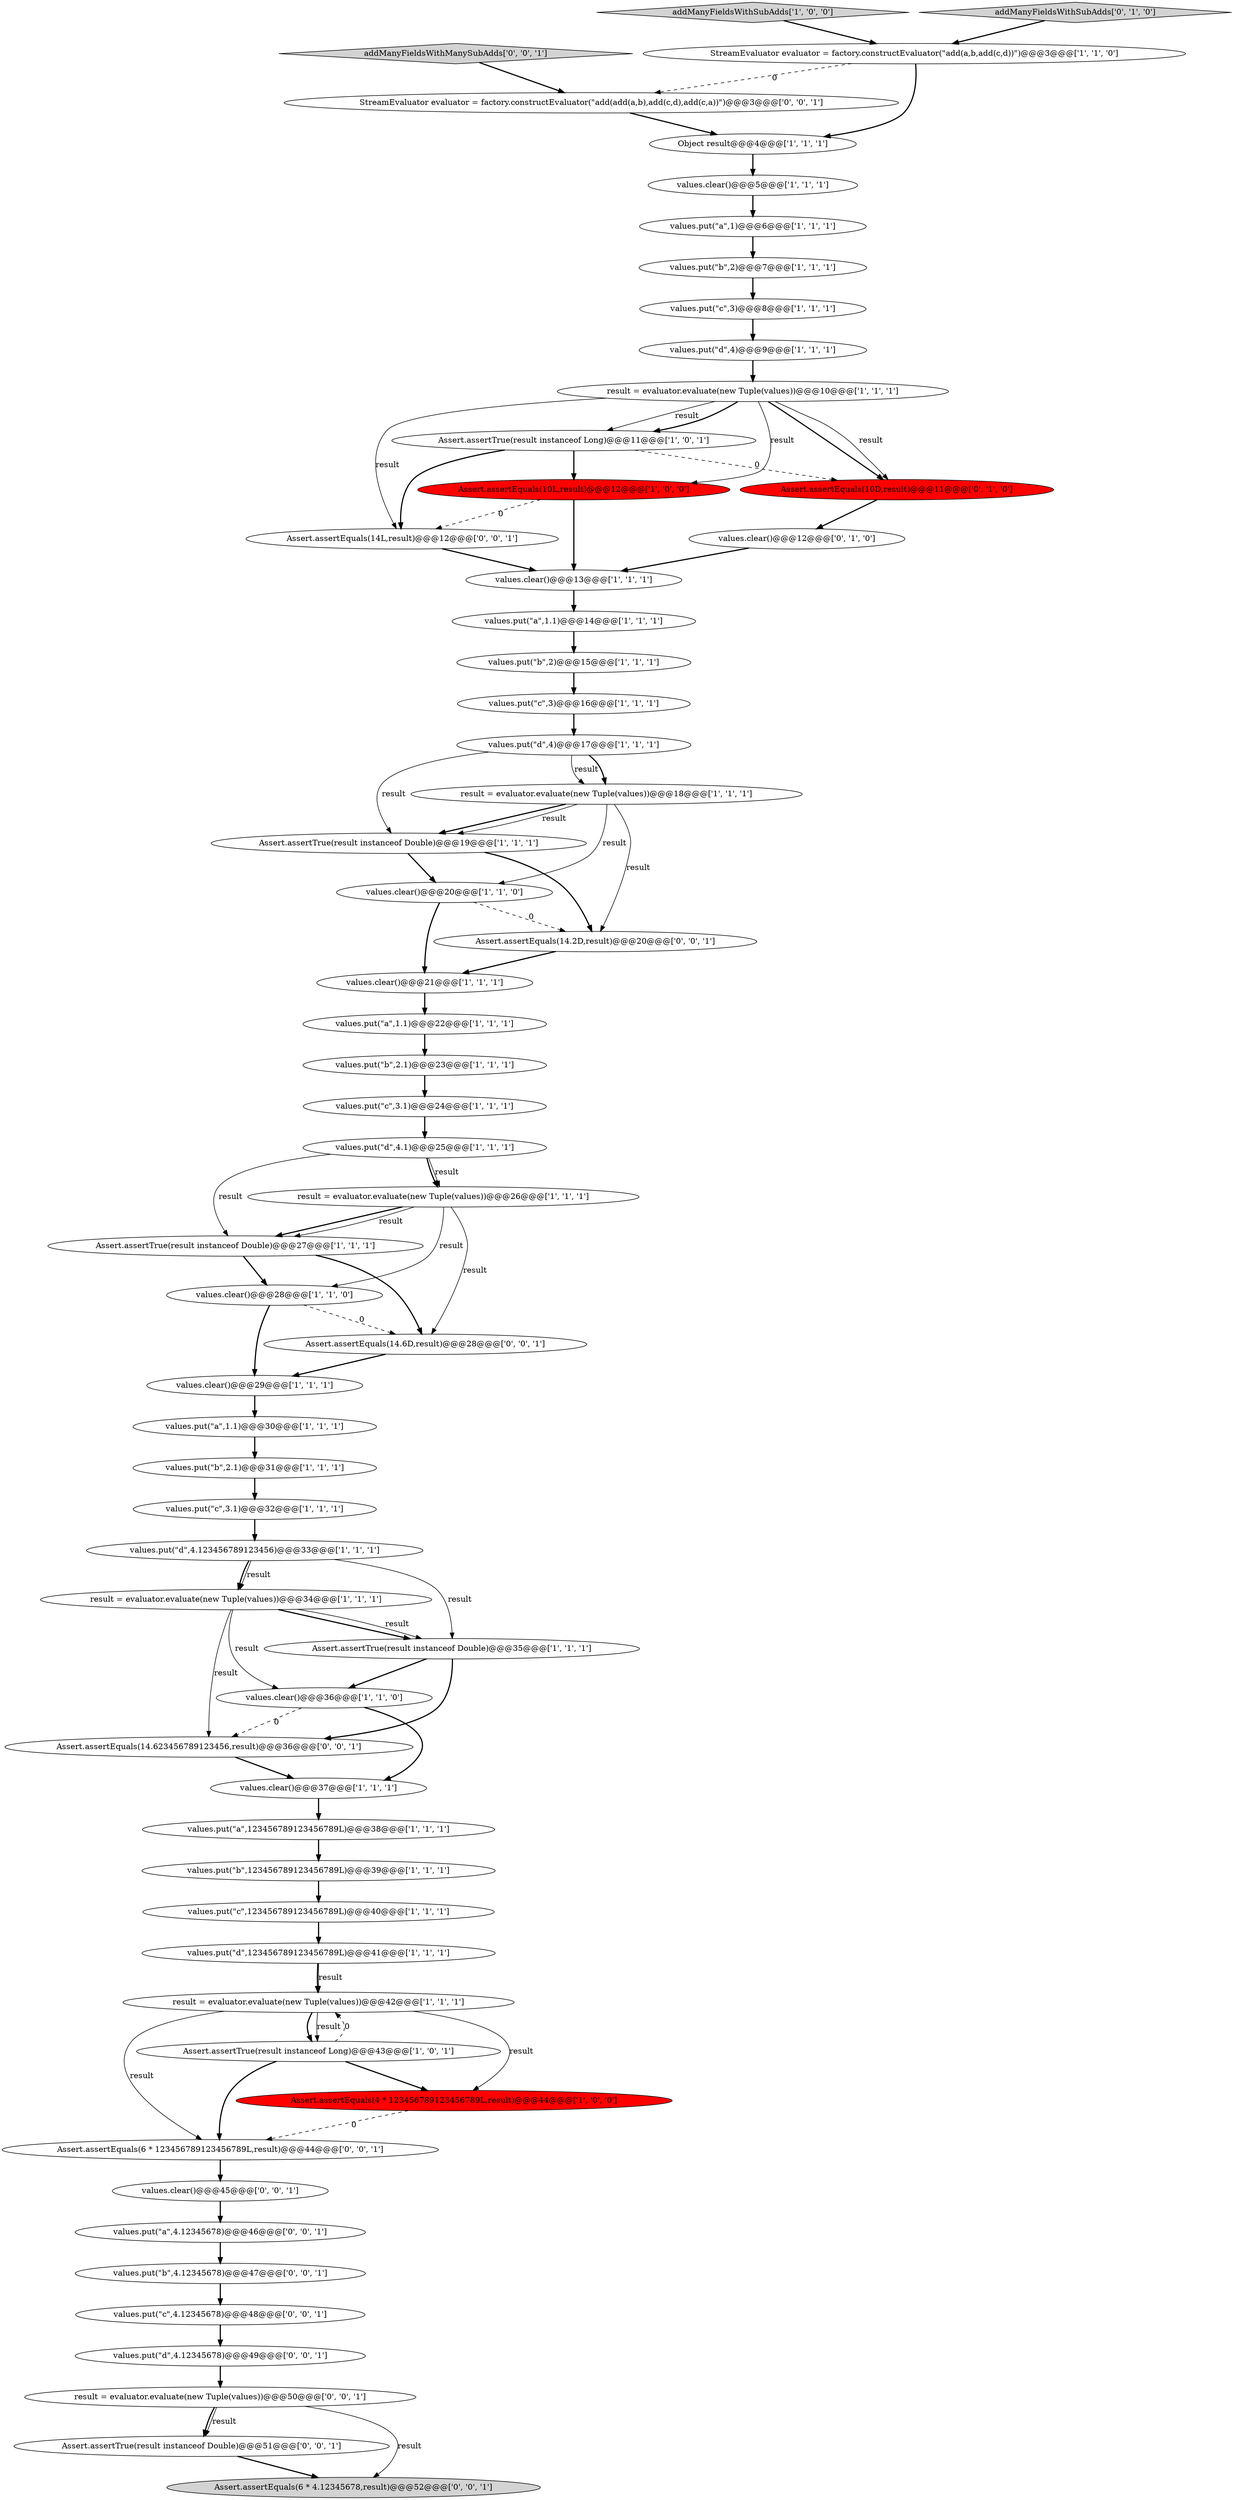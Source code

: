 digraph {
50 [style = filled, label = "values.put(\"c\",4.12345678)@@@48@@@['0', '0', '1']", fillcolor = white, shape = ellipse image = "AAA0AAABBB3BBB"];
17 [style = filled, label = "values.put(\"c\",3)@@@16@@@['1', '1', '1']", fillcolor = white, shape = ellipse image = "AAA0AAABBB1BBB"];
48 [style = filled, label = "values.clear()@@@45@@@['0', '0', '1']", fillcolor = white, shape = ellipse image = "AAA0AAABBB3BBB"];
4 [style = filled, label = "values.put(\"a\",1)@@@6@@@['1', '1', '1']", fillcolor = white, shape = ellipse image = "AAA0AAABBB1BBB"];
56 [style = filled, label = "values.put(\"a\",4.12345678)@@@46@@@['0', '0', '1']", fillcolor = white, shape = ellipse image = "AAA0AAABBB3BBB"];
32 [style = filled, label = "values.put(\"b\",2.1)@@@23@@@['1', '1', '1']", fillcolor = white, shape = ellipse image = "AAA0AAABBB1BBB"];
59 [style = filled, label = "StreamEvaluator evaluator = factory.constructEvaluator(\"add(add(a,b),add(c,d),add(c,a))\")@@@3@@@['0', '0', '1']", fillcolor = white, shape = ellipse image = "AAA0AAABBB3BBB"];
39 [style = filled, label = "addManyFieldsWithSubAdds['1', '0', '0']", fillcolor = lightgray, shape = diamond image = "AAA0AAABBB1BBB"];
41 [style = filled, label = "values.put(\"d\",4)@@@9@@@['1', '1', '1']", fillcolor = white, shape = ellipse image = "AAA0AAABBB1BBB"];
49 [style = filled, label = "values.put(\"d\",4.12345678)@@@49@@@['0', '0', '1']", fillcolor = white, shape = ellipse image = "AAA0AAABBB3BBB"];
43 [style = filled, label = "values.clear()@@@12@@@['0', '1', '0']", fillcolor = white, shape = ellipse image = "AAA0AAABBB2BBB"];
23 [style = filled, label = "values.put(\"d\",4)@@@17@@@['1', '1', '1']", fillcolor = white, shape = ellipse image = "AAA0AAABBB1BBB"];
0 [style = filled, label = "values.put(\"b\",2)@@@15@@@['1', '1', '1']", fillcolor = white, shape = ellipse image = "AAA0AAABBB1BBB"];
25 [style = filled, label = "values.put(\"b\",2)@@@7@@@['1', '1', '1']", fillcolor = white, shape = ellipse image = "AAA0AAABBB1BBB"];
13 [style = filled, label = "Assert.assertTrue(result instanceof Double)@@@19@@@['1', '1', '1']", fillcolor = white, shape = ellipse image = "AAA0AAABBB1BBB"];
12 [style = filled, label = "values.put(\"d\",123456789123456789L)@@@41@@@['1', '1', '1']", fillcolor = white, shape = ellipse image = "AAA0AAABBB1BBB"];
15 [style = filled, label = "values.put(\"d\",4.1)@@@25@@@['1', '1', '1']", fillcolor = white, shape = ellipse image = "AAA0AAABBB1BBB"];
18 [style = filled, label = "Assert.assertTrue(result instanceof Double)@@@27@@@['1', '1', '1']", fillcolor = white, shape = ellipse image = "AAA0AAABBB1BBB"];
54 [style = filled, label = "result = evaluator.evaluate(new Tuple(values))@@@50@@@['0', '0', '1']", fillcolor = white, shape = ellipse image = "AAA0AAABBB3BBB"];
14 [style = filled, label = "values.put(\"a\",123456789123456789L)@@@38@@@['1', '1', '1']", fillcolor = white, shape = ellipse image = "AAA0AAABBB1BBB"];
2 [style = filled, label = "values.clear()@@@29@@@['1', '1', '1']", fillcolor = white, shape = ellipse image = "AAA0AAABBB1BBB"];
22 [style = filled, label = "values.clear()@@@21@@@['1', '1', '1']", fillcolor = white, shape = ellipse image = "AAA0AAABBB1BBB"];
37 [style = filled, label = "values.put(\"b\",2.1)@@@31@@@['1', '1', '1']", fillcolor = white, shape = ellipse image = "AAA0AAABBB1BBB"];
42 [style = filled, label = "result = evaluator.evaluate(new Tuple(values))@@@42@@@['1', '1', '1']", fillcolor = white, shape = ellipse image = "AAA0AAABBB1BBB"];
8 [style = filled, label = "values.clear()@@@5@@@['1', '1', '1']", fillcolor = white, shape = ellipse image = "AAA0AAABBB1BBB"];
46 [style = filled, label = "Assert.assertEquals(14.623456789123456,result)@@@36@@@['0', '0', '1']", fillcolor = white, shape = ellipse image = "AAA0AAABBB3BBB"];
28 [style = filled, label = "values.clear()@@@28@@@['1', '1', '0']", fillcolor = white, shape = ellipse image = "AAA0AAABBB1BBB"];
53 [style = filled, label = "Assert.assertEquals(14L,result)@@@12@@@['0', '0', '1']", fillcolor = white, shape = ellipse image = "AAA0AAABBB3BBB"];
55 [style = filled, label = "values.put(\"b\",4.12345678)@@@47@@@['0', '0', '1']", fillcolor = white, shape = ellipse image = "AAA0AAABBB3BBB"];
60 [style = filled, label = "Assert.assertEquals(6 * 123456789123456789L,result)@@@44@@@['0', '0', '1']", fillcolor = white, shape = ellipse image = "AAA0AAABBB3BBB"];
5 [style = filled, label = "values.put(\"c\",3)@@@8@@@['1', '1', '1']", fillcolor = white, shape = ellipse image = "AAA0AAABBB1BBB"];
58 [style = filled, label = "addManyFieldsWithManySubAdds['0', '0', '1']", fillcolor = lightgray, shape = diamond image = "AAA0AAABBB3BBB"];
52 [style = filled, label = "Assert.assertTrue(result instanceof Double)@@@51@@@['0', '0', '1']", fillcolor = white, shape = ellipse image = "AAA0AAABBB3BBB"];
36 [style = filled, label = "values.put(\"b\",123456789123456789L)@@@39@@@['1', '1', '1']", fillcolor = white, shape = ellipse image = "AAA0AAABBB1BBB"];
33 [style = filled, label = "Assert.assertTrue(result instanceof Long)@@@11@@@['1', '0', '1']", fillcolor = white, shape = ellipse image = "AAA0AAABBB1BBB"];
19 [style = filled, label = "values.put(\"d\",4.123456789123456)@@@33@@@['1', '1', '1']", fillcolor = white, shape = ellipse image = "AAA0AAABBB1BBB"];
38 [style = filled, label = "result = evaluator.evaluate(new Tuple(values))@@@34@@@['1', '1', '1']", fillcolor = white, shape = ellipse image = "AAA0AAABBB1BBB"];
3 [style = filled, label = "values.put(\"a\",1.1)@@@14@@@['1', '1', '1']", fillcolor = white, shape = ellipse image = "AAA0AAABBB1BBB"];
20 [style = filled, label = "values.clear()@@@37@@@['1', '1', '1']", fillcolor = white, shape = ellipse image = "AAA0AAABBB1BBB"];
21 [style = filled, label = "values.clear()@@@13@@@['1', '1', '1']", fillcolor = white, shape = ellipse image = "AAA0AAABBB1BBB"];
7 [style = filled, label = "values.clear()@@@36@@@['1', '1', '0']", fillcolor = white, shape = ellipse image = "AAA0AAABBB1BBB"];
10 [style = filled, label = "result = evaluator.evaluate(new Tuple(values))@@@26@@@['1', '1', '1']", fillcolor = white, shape = ellipse image = "AAA0AAABBB1BBB"];
35 [style = filled, label = "result = evaluator.evaluate(new Tuple(values))@@@10@@@['1', '1', '1']", fillcolor = white, shape = ellipse image = "AAA0AAABBB1BBB"];
6 [style = filled, label = "values.put(\"a\",1.1)@@@22@@@['1', '1', '1']", fillcolor = white, shape = ellipse image = "AAA0AAABBB1BBB"];
1 [style = filled, label = "Assert.assertEquals(10L,result)@@@12@@@['1', '0', '0']", fillcolor = red, shape = ellipse image = "AAA1AAABBB1BBB"];
24 [style = filled, label = "Assert.assertTrue(result instanceof Long)@@@43@@@['1', '0', '1']", fillcolor = white, shape = ellipse image = "AAA0AAABBB1BBB"];
47 [style = filled, label = "Assert.assertEquals(6 * 4.12345678,result)@@@52@@@['0', '0', '1']", fillcolor = lightgray, shape = ellipse image = "AAA0AAABBB3BBB"];
16 [style = filled, label = "values.put(\"c\",3.1)@@@32@@@['1', '1', '1']", fillcolor = white, shape = ellipse image = "AAA0AAABBB1BBB"];
31 [style = filled, label = "values.put(\"a\",1.1)@@@30@@@['1', '1', '1']", fillcolor = white, shape = ellipse image = "AAA0AAABBB1BBB"];
11 [style = filled, label = "values.put(\"c\",123456789123456789L)@@@40@@@['1', '1', '1']", fillcolor = white, shape = ellipse image = "AAA0AAABBB1BBB"];
40 [style = filled, label = "result = evaluator.evaluate(new Tuple(values))@@@18@@@['1', '1', '1']", fillcolor = white, shape = ellipse image = "AAA0AAABBB1BBB"];
26 [style = filled, label = "Assert.assertTrue(result instanceof Double)@@@35@@@['1', '1', '1']", fillcolor = white, shape = ellipse image = "AAA0AAABBB1BBB"];
57 [style = filled, label = "Assert.assertEquals(14.6D,result)@@@28@@@['0', '0', '1']", fillcolor = white, shape = ellipse image = "AAA0AAABBB3BBB"];
34 [style = filled, label = "Assert.assertEquals(4 * 123456789123456789L,result)@@@44@@@['1', '0', '0']", fillcolor = red, shape = ellipse image = "AAA1AAABBB1BBB"];
30 [style = filled, label = "values.clear()@@@20@@@['1', '1', '0']", fillcolor = white, shape = ellipse image = "AAA0AAABBB1BBB"];
9 [style = filled, label = "values.put(\"c\",3.1)@@@24@@@['1', '1', '1']", fillcolor = white, shape = ellipse image = "AAA0AAABBB1BBB"];
27 [style = filled, label = "StreamEvaluator evaluator = factory.constructEvaluator(\"add(a,b,add(c,d))\")@@@3@@@['1', '1', '0']", fillcolor = white, shape = ellipse image = "AAA0AAABBB1BBB"];
29 [style = filled, label = "Object result@@@4@@@['1', '1', '1']", fillcolor = white, shape = ellipse image = "AAA0AAABBB1BBB"];
51 [style = filled, label = "Assert.assertEquals(14.2D,result)@@@20@@@['0', '0', '1']", fillcolor = white, shape = ellipse image = "AAA0AAABBB3BBB"];
44 [style = filled, label = "addManyFieldsWithSubAdds['0', '1', '0']", fillcolor = lightgray, shape = diamond image = "AAA0AAABBB2BBB"];
45 [style = filled, label = "Assert.assertEquals(10D,result)@@@11@@@['0', '1', '0']", fillcolor = red, shape = ellipse image = "AAA1AAABBB2BBB"];
31->37 [style = bold, label=""];
15->10 [style = bold, label=""];
24->60 [style = bold, label=""];
4->25 [style = bold, label=""];
53->21 [style = bold, label=""];
19->26 [style = solid, label="result"];
24->34 [style = bold, label=""];
12->42 [style = bold, label=""];
40->13 [style = bold, label=""];
36->11 [style = bold, label=""];
10->57 [style = solid, label="result"];
24->42 [style = dashed, label="0"];
13->51 [style = bold, label=""];
52->47 [style = bold, label=""];
45->43 [style = bold, label=""];
1->21 [style = bold, label=""];
35->45 [style = bold, label=""];
58->59 [style = bold, label=""];
38->26 [style = bold, label=""];
30->51 [style = dashed, label="0"];
8->4 [style = bold, label=""];
23->13 [style = solid, label="result"];
1->53 [style = dashed, label="0"];
21->3 [style = bold, label=""];
35->33 [style = solid, label="result"];
2->31 [style = bold, label=""];
35->1 [style = solid, label="result"];
6->32 [style = bold, label=""];
28->57 [style = dashed, label="0"];
26->46 [style = bold, label=""];
54->52 [style = bold, label=""];
23->40 [style = solid, label="result"];
26->7 [style = bold, label=""];
38->46 [style = solid, label="result"];
0->17 [style = bold, label=""];
40->51 [style = solid, label="result"];
20->14 [style = bold, label=""];
11->12 [style = bold, label=""];
35->45 [style = solid, label="result"];
27->59 [style = dashed, label="0"];
16->19 [style = bold, label=""];
18->28 [style = bold, label=""];
50->49 [style = bold, label=""];
3->0 [style = bold, label=""];
60->48 [style = bold, label=""];
42->60 [style = solid, label="result"];
46->20 [style = bold, label=""];
27->29 [style = bold, label=""];
19->38 [style = bold, label=""];
49->54 [style = bold, label=""];
37->16 [style = bold, label=""];
57->2 [style = bold, label=""];
22->6 [style = bold, label=""];
14->36 [style = bold, label=""];
10->18 [style = bold, label=""];
10->28 [style = solid, label="result"];
12->42 [style = solid, label="result"];
7->20 [style = bold, label=""];
54->52 [style = solid, label="result"];
15->18 [style = solid, label="result"];
42->24 [style = bold, label=""];
17->23 [style = bold, label=""];
42->24 [style = solid, label="result"];
32->9 [style = bold, label=""];
42->34 [style = solid, label="result"];
7->46 [style = dashed, label="0"];
18->57 [style = bold, label=""];
25->5 [style = bold, label=""];
55->50 [style = bold, label=""];
35->53 [style = solid, label="result"];
41->35 [style = bold, label=""];
29->8 [style = bold, label=""];
43->21 [style = bold, label=""];
30->22 [style = bold, label=""];
48->56 [style = bold, label=""];
38->26 [style = solid, label="result"];
54->47 [style = solid, label="result"];
38->7 [style = solid, label="result"];
35->33 [style = bold, label=""];
33->1 [style = bold, label=""];
13->30 [style = bold, label=""];
39->27 [style = bold, label=""];
33->53 [style = bold, label=""];
33->45 [style = dashed, label="0"];
19->38 [style = solid, label="result"];
28->2 [style = bold, label=""];
5->41 [style = bold, label=""];
59->29 [style = bold, label=""];
23->40 [style = bold, label=""];
9->15 [style = bold, label=""];
51->22 [style = bold, label=""];
15->10 [style = solid, label="result"];
40->13 [style = solid, label="result"];
40->30 [style = solid, label="result"];
34->60 [style = dashed, label="0"];
44->27 [style = bold, label=""];
10->18 [style = solid, label="result"];
56->55 [style = bold, label=""];
}
